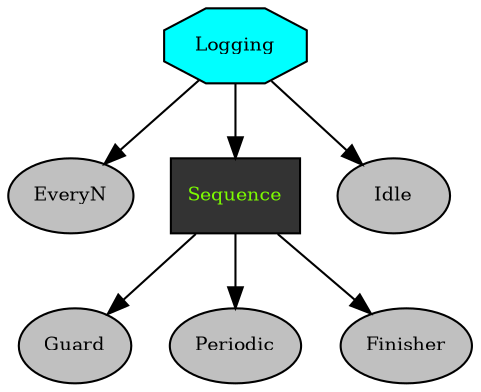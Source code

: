 digraph pastafarianism {
graph [fontname="times-roman"];
node [fontname="times-roman"];
edge [fontname="times-roman"];
Logging [label=Logging, shape=octagon, style=filled, fillcolor=cyan, fontsize=9, fontcolor=black];
EveryN [label=EveryN, shape=ellipse, style=filled, fillcolor=gray, fontsize=9, fontcolor=black];
Logging -> EveryN;
Sequence [label=Sequence, shape=box, style=filled, fillcolor=gray20, fontsize=9, fontcolor=lawngreen];
Logging -> Sequence;
Guard [label=Guard, shape=ellipse, style=filled, fillcolor=gray, fontsize=9, fontcolor=black];
Sequence -> Guard;
Periodic [label=Periodic, shape=ellipse, style=filled, fillcolor=gray, fontsize=9, fontcolor=black];
Sequence -> Periodic;
Finisher [label=Finisher, shape=ellipse, style=filled, fillcolor=gray, fontsize=9, fontcolor=black];
Sequence -> Finisher;
Idle [label=Idle, shape=ellipse, style=filled, fillcolor=gray, fontsize=9, fontcolor=black];
Logging -> Idle;
}
